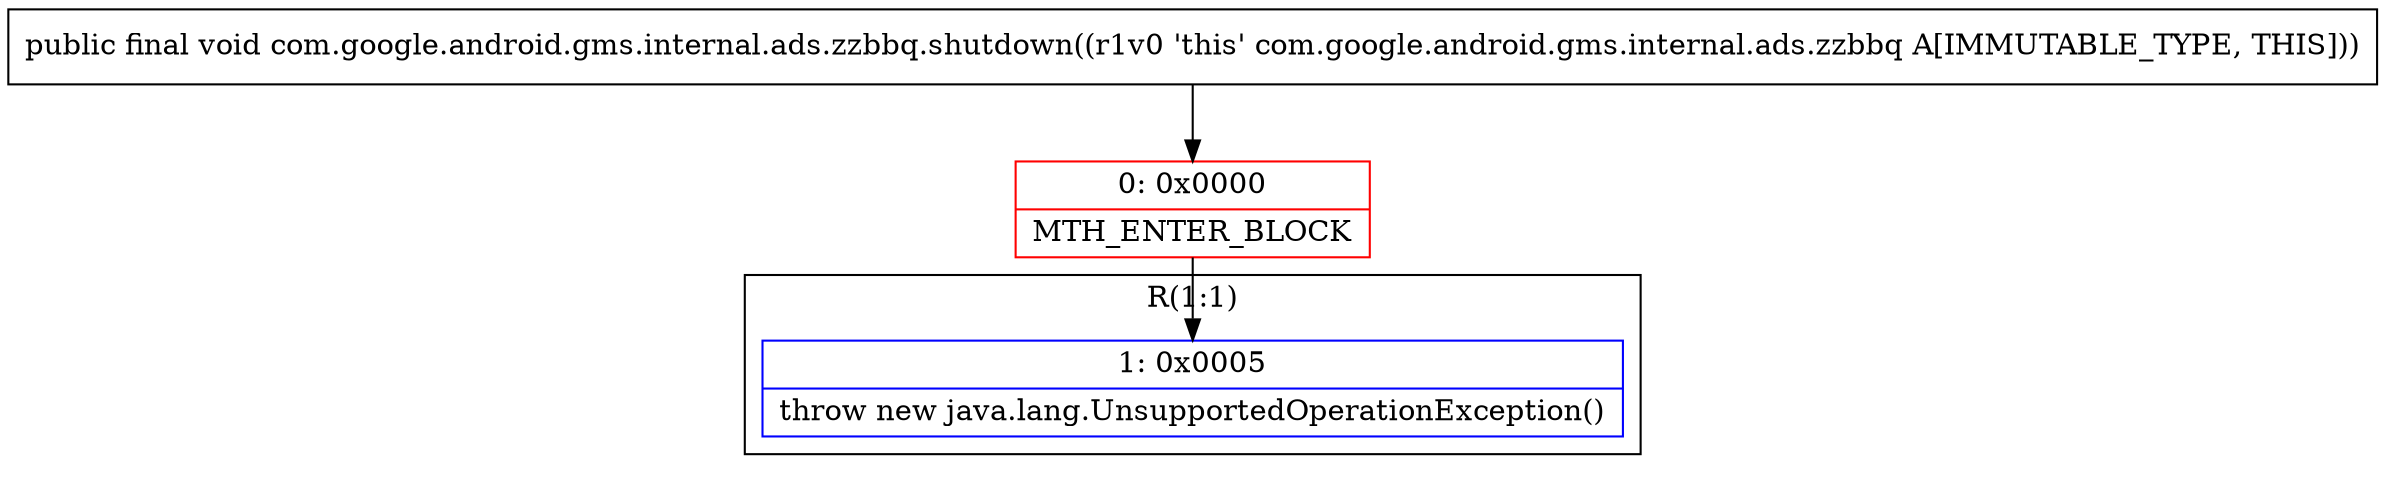 digraph "CFG forcom.google.android.gms.internal.ads.zzbbq.shutdown()V" {
subgraph cluster_Region_1853254997 {
label = "R(1:1)";
node [shape=record,color=blue];
Node_1 [shape=record,label="{1\:\ 0x0005|throw new java.lang.UnsupportedOperationException()\l}"];
}
Node_0 [shape=record,color=red,label="{0\:\ 0x0000|MTH_ENTER_BLOCK\l}"];
MethodNode[shape=record,label="{public final void com.google.android.gms.internal.ads.zzbbq.shutdown((r1v0 'this' com.google.android.gms.internal.ads.zzbbq A[IMMUTABLE_TYPE, THIS])) }"];
MethodNode -> Node_0;
Node_0 -> Node_1;
}

